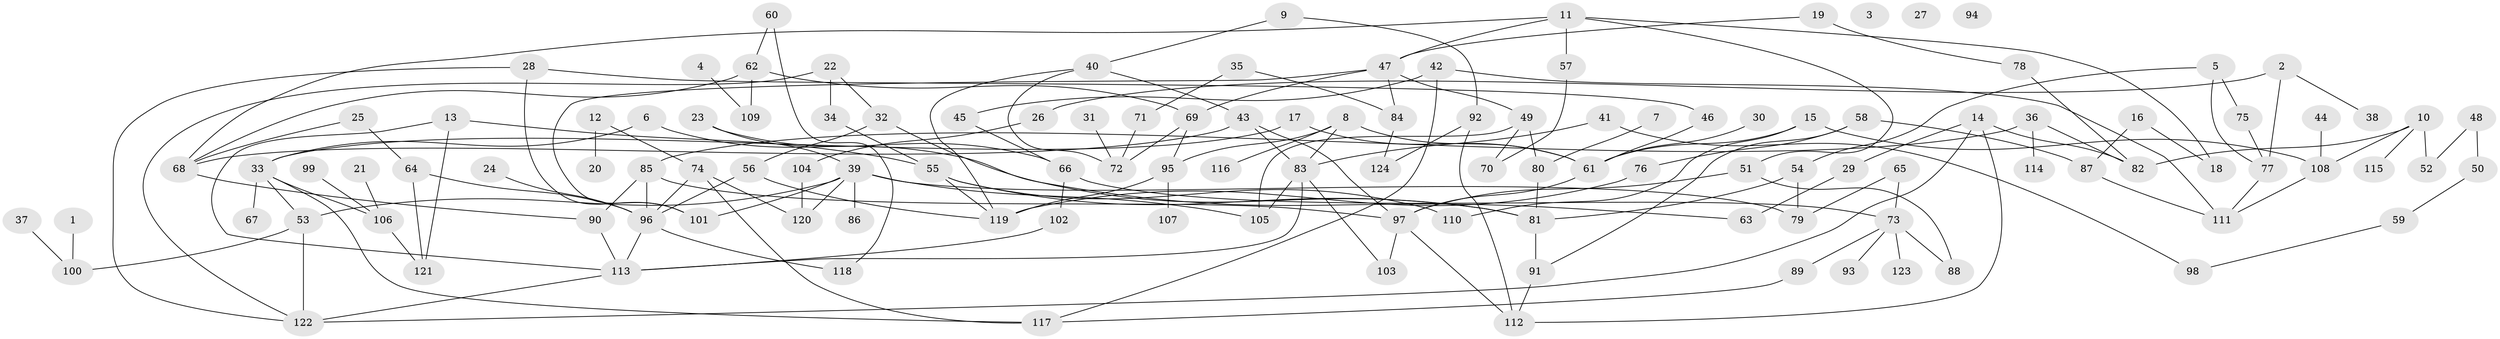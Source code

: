 // coarse degree distribution, {2: 0.26506024096385544, 0: 0.03614457831325301, 1: 0.1927710843373494, 4: 0.13253012048192772, 8: 0.04819277108433735, 3: 0.14457831325301204, 5: 0.060240963855421686, 7: 0.024096385542168676, 6: 0.08433734939759036, 9: 0.012048192771084338}
// Generated by graph-tools (version 1.1) at 2025/41/03/06/25 10:41:20]
// undirected, 124 vertices, 173 edges
graph export_dot {
graph [start="1"]
  node [color=gray90,style=filled];
  1;
  2;
  3;
  4;
  5;
  6;
  7;
  8;
  9;
  10;
  11;
  12;
  13;
  14;
  15;
  16;
  17;
  18;
  19;
  20;
  21;
  22;
  23;
  24;
  25;
  26;
  27;
  28;
  29;
  30;
  31;
  32;
  33;
  34;
  35;
  36;
  37;
  38;
  39;
  40;
  41;
  42;
  43;
  44;
  45;
  46;
  47;
  48;
  49;
  50;
  51;
  52;
  53;
  54;
  55;
  56;
  57;
  58;
  59;
  60;
  61;
  62;
  63;
  64;
  65;
  66;
  67;
  68;
  69;
  70;
  71;
  72;
  73;
  74;
  75;
  76;
  77;
  78;
  79;
  80;
  81;
  82;
  83;
  84;
  85;
  86;
  87;
  88;
  89;
  90;
  91;
  92;
  93;
  94;
  95;
  96;
  97;
  98;
  99;
  100;
  101;
  102;
  103;
  104;
  105;
  106;
  107;
  108;
  109;
  110;
  111;
  112;
  113;
  114;
  115;
  116;
  117;
  118;
  119;
  120;
  121;
  122;
  123;
  124;
  1 -- 100;
  2 -- 26;
  2 -- 38;
  2 -- 77;
  4 -- 109;
  5 -- 54;
  5 -- 75;
  5 -- 77;
  6 -- 33;
  6 -- 63;
  7 -- 80;
  8 -- 61;
  8 -- 83;
  8 -- 95;
  8 -- 116;
  9 -- 40;
  9 -- 92;
  10 -- 52;
  10 -- 82;
  10 -- 108;
  10 -- 115;
  11 -- 18;
  11 -- 47;
  11 -- 51;
  11 -- 57;
  11 -- 68;
  12 -- 20;
  12 -- 74;
  13 -- 55;
  13 -- 113;
  13 -- 121;
  14 -- 29;
  14 -- 82;
  14 -- 112;
  14 -- 122;
  15 -- 61;
  15 -- 108;
  15 -- 110;
  16 -- 18;
  16 -- 87;
  17 -- 33;
  17 -- 61;
  19 -- 47;
  19 -- 78;
  21 -- 106;
  22 -- 32;
  22 -- 34;
  22 -- 122;
  23 -- 39;
  23 -- 66;
  24 -- 96;
  25 -- 64;
  25 -- 68;
  26 -- 104;
  28 -- 46;
  28 -- 101;
  28 -- 122;
  29 -- 63;
  30 -- 61;
  31 -- 72;
  32 -- 56;
  32 -- 81;
  33 -- 53;
  33 -- 67;
  33 -- 106;
  33 -- 117;
  34 -- 55;
  35 -- 71;
  35 -- 84;
  36 -- 82;
  36 -- 85;
  36 -- 114;
  37 -- 100;
  39 -- 53;
  39 -- 79;
  39 -- 86;
  39 -- 101;
  39 -- 105;
  39 -- 120;
  40 -- 43;
  40 -- 72;
  40 -- 119;
  41 -- 83;
  41 -- 98;
  42 -- 45;
  42 -- 111;
  42 -- 117;
  43 -- 68;
  43 -- 83;
  43 -- 97;
  44 -- 108;
  45 -- 66;
  46 -- 61;
  47 -- 49;
  47 -- 69;
  47 -- 84;
  47 -- 101;
  48 -- 50;
  48 -- 52;
  49 -- 70;
  49 -- 80;
  49 -- 105;
  50 -- 59;
  51 -- 88;
  51 -- 97;
  53 -- 100;
  53 -- 122;
  54 -- 79;
  54 -- 81;
  55 -- 81;
  55 -- 110;
  55 -- 119;
  56 -- 96;
  56 -- 119;
  57 -- 70;
  58 -- 76;
  58 -- 87;
  58 -- 91;
  59 -- 98;
  60 -- 62;
  60 -- 118;
  61 -- 97;
  62 -- 68;
  62 -- 69;
  62 -- 109;
  64 -- 96;
  64 -- 121;
  65 -- 73;
  65 -- 79;
  66 -- 73;
  66 -- 102;
  68 -- 90;
  69 -- 72;
  69 -- 95;
  71 -- 72;
  73 -- 88;
  73 -- 89;
  73 -- 93;
  73 -- 123;
  74 -- 96;
  74 -- 117;
  74 -- 120;
  75 -- 77;
  76 -- 119;
  77 -- 111;
  78 -- 82;
  80 -- 81;
  81 -- 91;
  83 -- 103;
  83 -- 105;
  83 -- 113;
  84 -- 124;
  85 -- 90;
  85 -- 96;
  85 -- 97;
  87 -- 111;
  89 -- 117;
  90 -- 113;
  91 -- 112;
  92 -- 112;
  92 -- 124;
  95 -- 107;
  95 -- 119;
  96 -- 113;
  96 -- 118;
  97 -- 103;
  97 -- 112;
  99 -- 106;
  102 -- 113;
  104 -- 120;
  106 -- 121;
  108 -- 111;
  113 -- 122;
}
